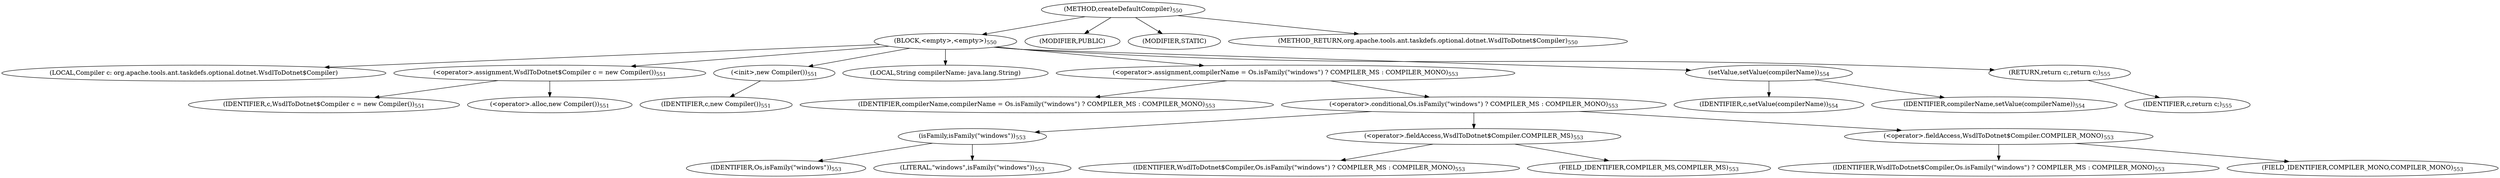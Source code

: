 digraph "createDefaultCompiler" {  
"859" [label = <(METHOD,createDefaultCompiler)<SUB>550</SUB>> ]
"860" [label = <(BLOCK,&lt;empty&gt;,&lt;empty&gt;)<SUB>550</SUB>> ]
"62" [label = <(LOCAL,Compiler c: org.apache.tools.ant.taskdefs.optional.dotnet.WsdlToDotnet$Compiler)> ]
"861" [label = <(&lt;operator&gt;.assignment,WsdlToDotnet$Compiler c = new Compiler())<SUB>551</SUB>> ]
"862" [label = <(IDENTIFIER,c,WsdlToDotnet$Compiler c = new Compiler())<SUB>551</SUB>> ]
"863" [label = <(&lt;operator&gt;.alloc,new Compiler())<SUB>551</SUB>> ]
"864" [label = <(&lt;init&gt;,new Compiler())<SUB>551</SUB>> ]
"61" [label = <(IDENTIFIER,c,new Compiler())<SUB>551</SUB>> ]
"865" [label = <(LOCAL,String compilerName: java.lang.String)> ]
"866" [label = <(&lt;operator&gt;.assignment,compilerName = Os.isFamily(&quot;windows&quot;) ? COMPILER_MS : COMPILER_MONO)<SUB>553</SUB>> ]
"867" [label = <(IDENTIFIER,compilerName,compilerName = Os.isFamily(&quot;windows&quot;) ? COMPILER_MS : COMPILER_MONO)<SUB>553</SUB>> ]
"868" [label = <(&lt;operator&gt;.conditional,Os.isFamily(&quot;windows&quot;) ? COMPILER_MS : COMPILER_MONO)<SUB>553</SUB>> ]
"869" [label = <(isFamily,isFamily(&quot;windows&quot;))<SUB>553</SUB>> ]
"870" [label = <(IDENTIFIER,Os,isFamily(&quot;windows&quot;))<SUB>553</SUB>> ]
"871" [label = <(LITERAL,&quot;windows&quot;,isFamily(&quot;windows&quot;))<SUB>553</SUB>> ]
"872" [label = <(&lt;operator&gt;.fieldAccess,WsdlToDotnet$Compiler.COMPILER_MS)<SUB>553</SUB>> ]
"873" [label = <(IDENTIFIER,WsdlToDotnet$Compiler,Os.isFamily(&quot;windows&quot;) ? COMPILER_MS : COMPILER_MONO)<SUB>553</SUB>> ]
"874" [label = <(FIELD_IDENTIFIER,COMPILER_MS,COMPILER_MS)<SUB>553</SUB>> ]
"875" [label = <(&lt;operator&gt;.fieldAccess,WsdlToDotnet$Compiler.COMPILER_MONO)<SUB>553</SUB>> ]
"876" [label = <(IDENTIFIER,WsdlToDotnet$Compiler,Os.isFamily(&quot;windows&quot;) ? COMPILER_MS : COMPILER_MONO)<SUB>553</SUB>> ]
"877" [label = <(FIELD_IDENTIFIER,COMPILER_MONO,COMPILER_MONO)<SUB>553</SUB>> ]
"878" [label = <(setValue,setValue(compilerName))<SUB>554</SUB>> ]
"879" [label = <(IDENTIFIER,c,setValue(compilerName))<SUB>554</SUB>> ]
"880" [label = <(IDENTIFIER,compilerName,setValue(compilerName))<SUB>554</SUB>> ]
"881" [label = <(RETURN,return c;,return c;)<SUB>555</SUB>> ]
"882" [label = <(IDENTIFIER,c,return c;)<SUB>555</SUB>> ]
"883" [label = <(MODIFIER,PUBLIC)> ]
"884" [label = <(MODIFIER,STATIC)> ]
"885" [label = <(METHOD_RETURN,org.apache.tools.ant.taskdefs.optional.dotnet.WsdlToDotnet$Compiler)<SUB>550</SUB>> ]
  "859" -> "860" 
  "859" -> "883" 
  "859" -> "884" 
  "859" -> "885" 
  "860" -> "62" 
  "860" -> "861" 
  "860" -> "864" 
  "860" -> "865" 
  "860" -> "866" 
  "860" -> "878" 
  "860" -> "881" 
  "861" -> "862" 
  "861" -> "863" 
  "864" -> "61" 
  "866" -> "867" 
  "866" -> "868" 
  "868" -> "869" 
  "868" -> "872" 
  "868" -> "875" 
  "869" -> "870" 
  "869" -> "871" 
  "872" -> "873" 
  "872" -> "874" 
  "875" -> "876" 
  "875" -> "877" 
  "878" -> "879" 
  "878" -> "880" 
  "881" -> "882" 
}
